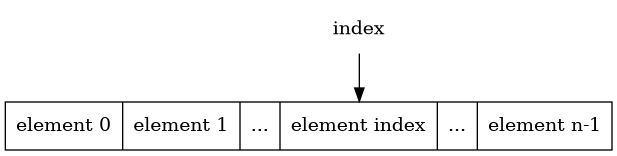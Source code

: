 @startdot
digraph ArrayList {
  array [shape=record, label="<f0> element 0|<f1> element 1|<f2> ...|<findex> element index|<fx> ...|<fn> element n-1"]
  node [shape=plaintext]
  index -> array:findex
}
@enddot
